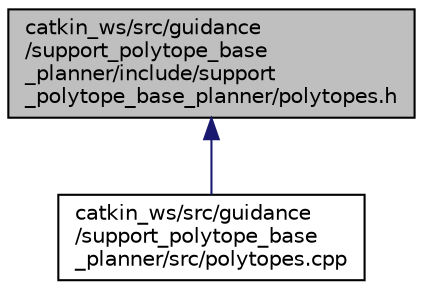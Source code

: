 digraph "catkin_ws/src/guidance/support_polytope_base_planner/include/support_polytope_base_planner/polytopes.h"
{
 // LATEX_PDF_SIZE
  edge [fontname="Helvetica",fontsize="10",labelfontname="Helvetica",labelfontsize="10"];
  node [fontname="Helvetica",fontsize="10",shape=record];
  Node1 [label="catkin_ws/src/guidance\l/support_polytope_base\l_planner/include/support\l_polytope_base_planner/polytopes.h",height=0.2,width=0.4,color="black", fillcolor="grey75", style="filled", fontcolor="black",tooltip=" "];
  Node1 -> Node2 [dir="back",color="midnightblue",fontsize="10",style="solid",fontname="Helvetica"];
  Node2 [label="catkin_ws/src/guidance\l/support_polytope_base\l_planner/src/polytopes.cpp",height=0.2,width=0.4,color="black", fillcolor="white", style="filled",URL="$polytopes_8cpp.html",tooltip=" "];
}
